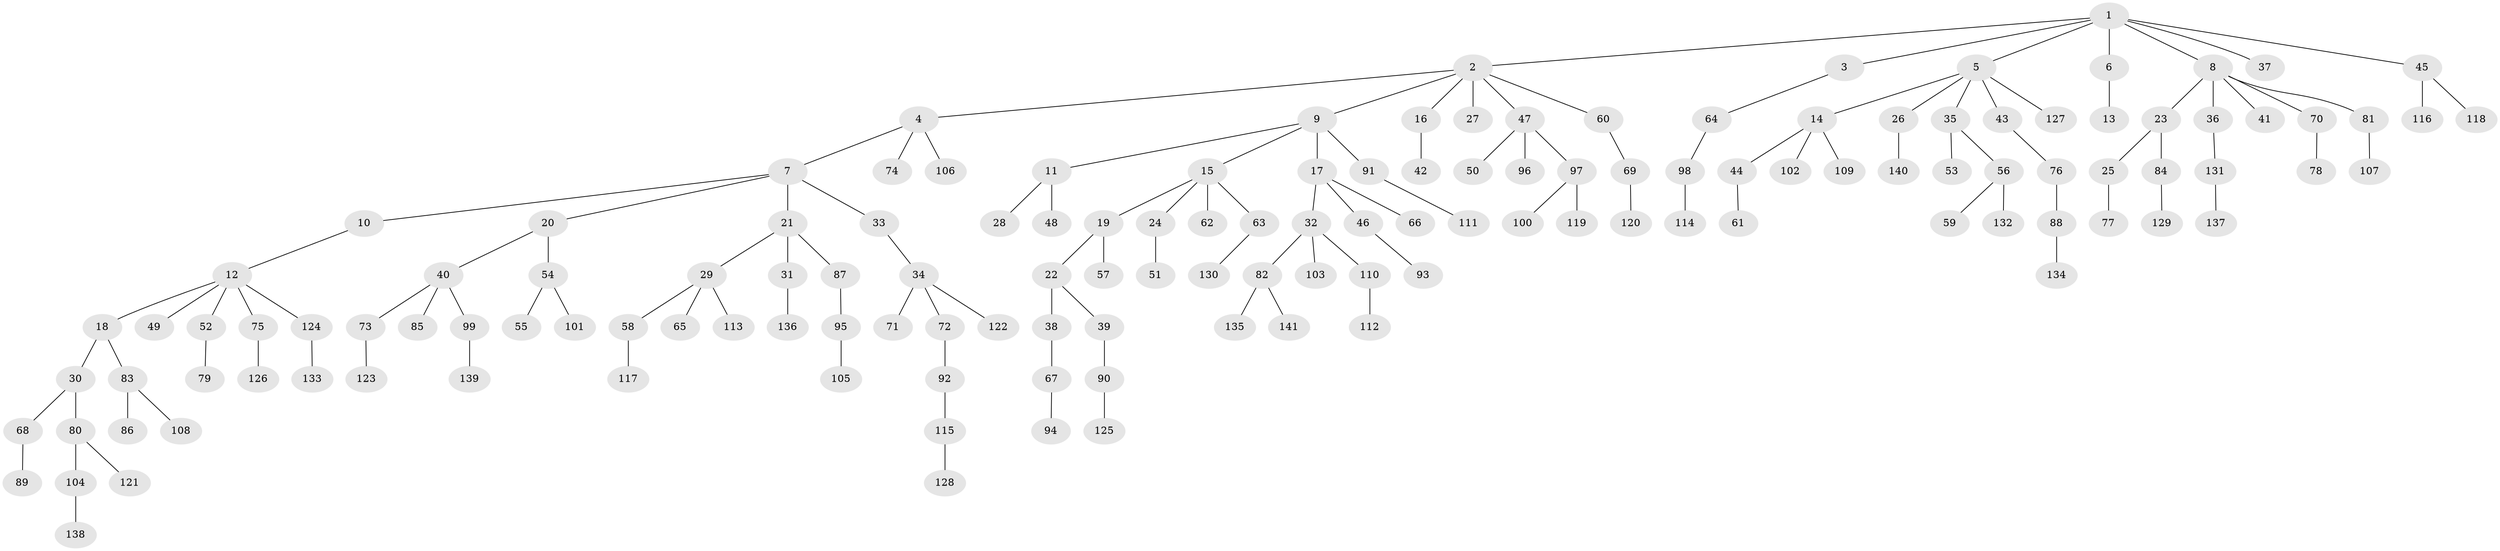 // coarse degree distribution, {5: 0.06976744186046512, 1: 0.4883720930232558, 2: 0.27906976744186046, 4: 0.06976744186046512, 3: 0.09302325581395349}
// Generated by graph-tools (version 1.1) at 2025/51/03/04/25 22:51:59]
// undirected, 141 vertices, 140 edges
graph export_dot {
  node [color=gray90,style=filled];
  1;
  2;
  3;
  4;
  5;
  6;
  7;
  8;
  9;
  10;
  11;
  12;
  13;
  14;
  15;
  16;
  17;
  18;
  19;
  20;
  21;
  22;
  23;
  24;
  25;
  26;
  27;
  28;
  29;
  30;
  31;
  32;
  33;
  34;
  35;
  36;
  37;
  38;
  39;
  40;
  41;
  42;
  43;
  44;
  45;
  46;
  47;
  48;
  49;
  50;
  51;
  52;
  53;
  54;
  55;
  56;
  57;
  58;
  59;
  60;
  61;
  62;
  63;
  64;
  65;
  66;
  67;
  68;
  69;
  70;
  71;
  72;
  73;
  74;
  75;
  76;
  77;
  78;
  79;
  80;
  81;
  82;
  83;
  84;
  85;
  86;
  87;
  88;
  89;
  90;
  91;
  92;
  93;
  94;
  95;
  96;
  97;
  98;
  99;
  100;
  101;
  102;
  103;
  104;
  105;
  106;
  107;
  108;
  109;
  110;
  111;
  112;
  113;
  114;
  115;
  116;
  117;
  118;
  119;
  120;
  121;
  122;
  123;
  124;
  125;
  126;
  127;
  128;
  129;
  130;
  131;
  132;
  133;
  134;
  135;
  136;
  137;
  138;
  139;
  140;
  141;
  1 -- 2;
  1 -- 3;
  1 -- 5;
  1 -- 6;
  1 -- 8;
  1 -- 37;
  1 -- 45;
  2 -- 4;
  2 -- 9;
  2 -- 16;
  2 -- 27;
  2 -- 47;
  2 -- 60;
  3 -- 64;
  4 -- 7;
  4 -- 74;
  4 -- 106;
  5 -- 14;
  5 -- 26;
  5 -- 35;
  5 -- 43;
  5 -- 127;
  6 -- 13;
  7 -- 10;
  7 -- 20;
  7 -- 21;
  7 -- 33;
  8 -- 23;
  8 -- 36;
  8 -- 41;
  8 -- 70;
  8 -- 81;
  9 -- 11;
  9 -- 15;
  9 -- 17;
  9 -- 91;
  10 -- 12;
  11 -- 28;
  11 -- 48;
  12 -- 18;
  12 -- 49;
  12 -- 52;
  12 -- 75;
  12 -- 124;
  14 -- 44;
  14 -- 102;
  14 -- 109;
  15 -- 19;
  15 -- 24;
  15 -- 62;
  15 -- 63;
  16 -- 42;
  17 -- 32;
  17 -- 46;
  17 -- 66;
  18 -- 30;
  18 -- 83;
  19 -- 22;
  19 -- 57;
  20 -- 40;
  20 -- 54;
  21 -- 29;
  21 -- 31;
  21 -- 87;
  22 -- 38;
  22 -- 39;
  23 -- 25;
  23 -- 84;
  24 -- 51;
  25 -- 77;
  26 -- 140;
  29 -- 58;
  29 -- 65;
  29 -- 113;
  30 -- 68;
  30 -- 80;
  31 -- 136;
  32 -- 82;
  32 -- 103;
  32 -- 110;
  33 -- 34;
  34 -- 71;
  34 -- 72;
  34 -- 122;
  35 -- 53;
  35 -- 56;
  36 -- 131;
  38 -- 67;
  39 -- 90;
  40 -- 73;
  40 -- 85;
  40 -- 99;
  43 -- 76;
  44 -- 61;
  45 -- 116;
  45 -- 118;
  46 -- 93;
  47 -- 50;
  47 -- 96;
  47 -- 97;
  52 -- 79;
  54 -- 55;
  54 -- 101;
  56 -- 59;
  56 -- 132;
  58 -- 117;
  60 -- 69;
  63 -- 130;
  64 -- 98;
  67 -- 94;
  68 -- 89;
  69 -- 120;
  70 -- 78;
  72 -- 92;
  73 -- 123;
  75 -- 126;
  76 -- 88;
  80 -- 104;
  80 -- 121;
  81 -- 107;
  82 -- 135;
  82 -- 141;
  83 -- 86;
  83 -- 108;
  84 -- 129;
  87 -- 95;
  88 -- 134;
  90 -- 125;
  91 -- 111;
  92 -- 115;
  95 -- 105;
  97 -- 100;
  97 -- 119;
  98 -- 114;
  99 -- 139;
  104 -- 138;
  110 -- 112;
  115 -- 128;
  124 -- 133;
  131 -- 137;
}
